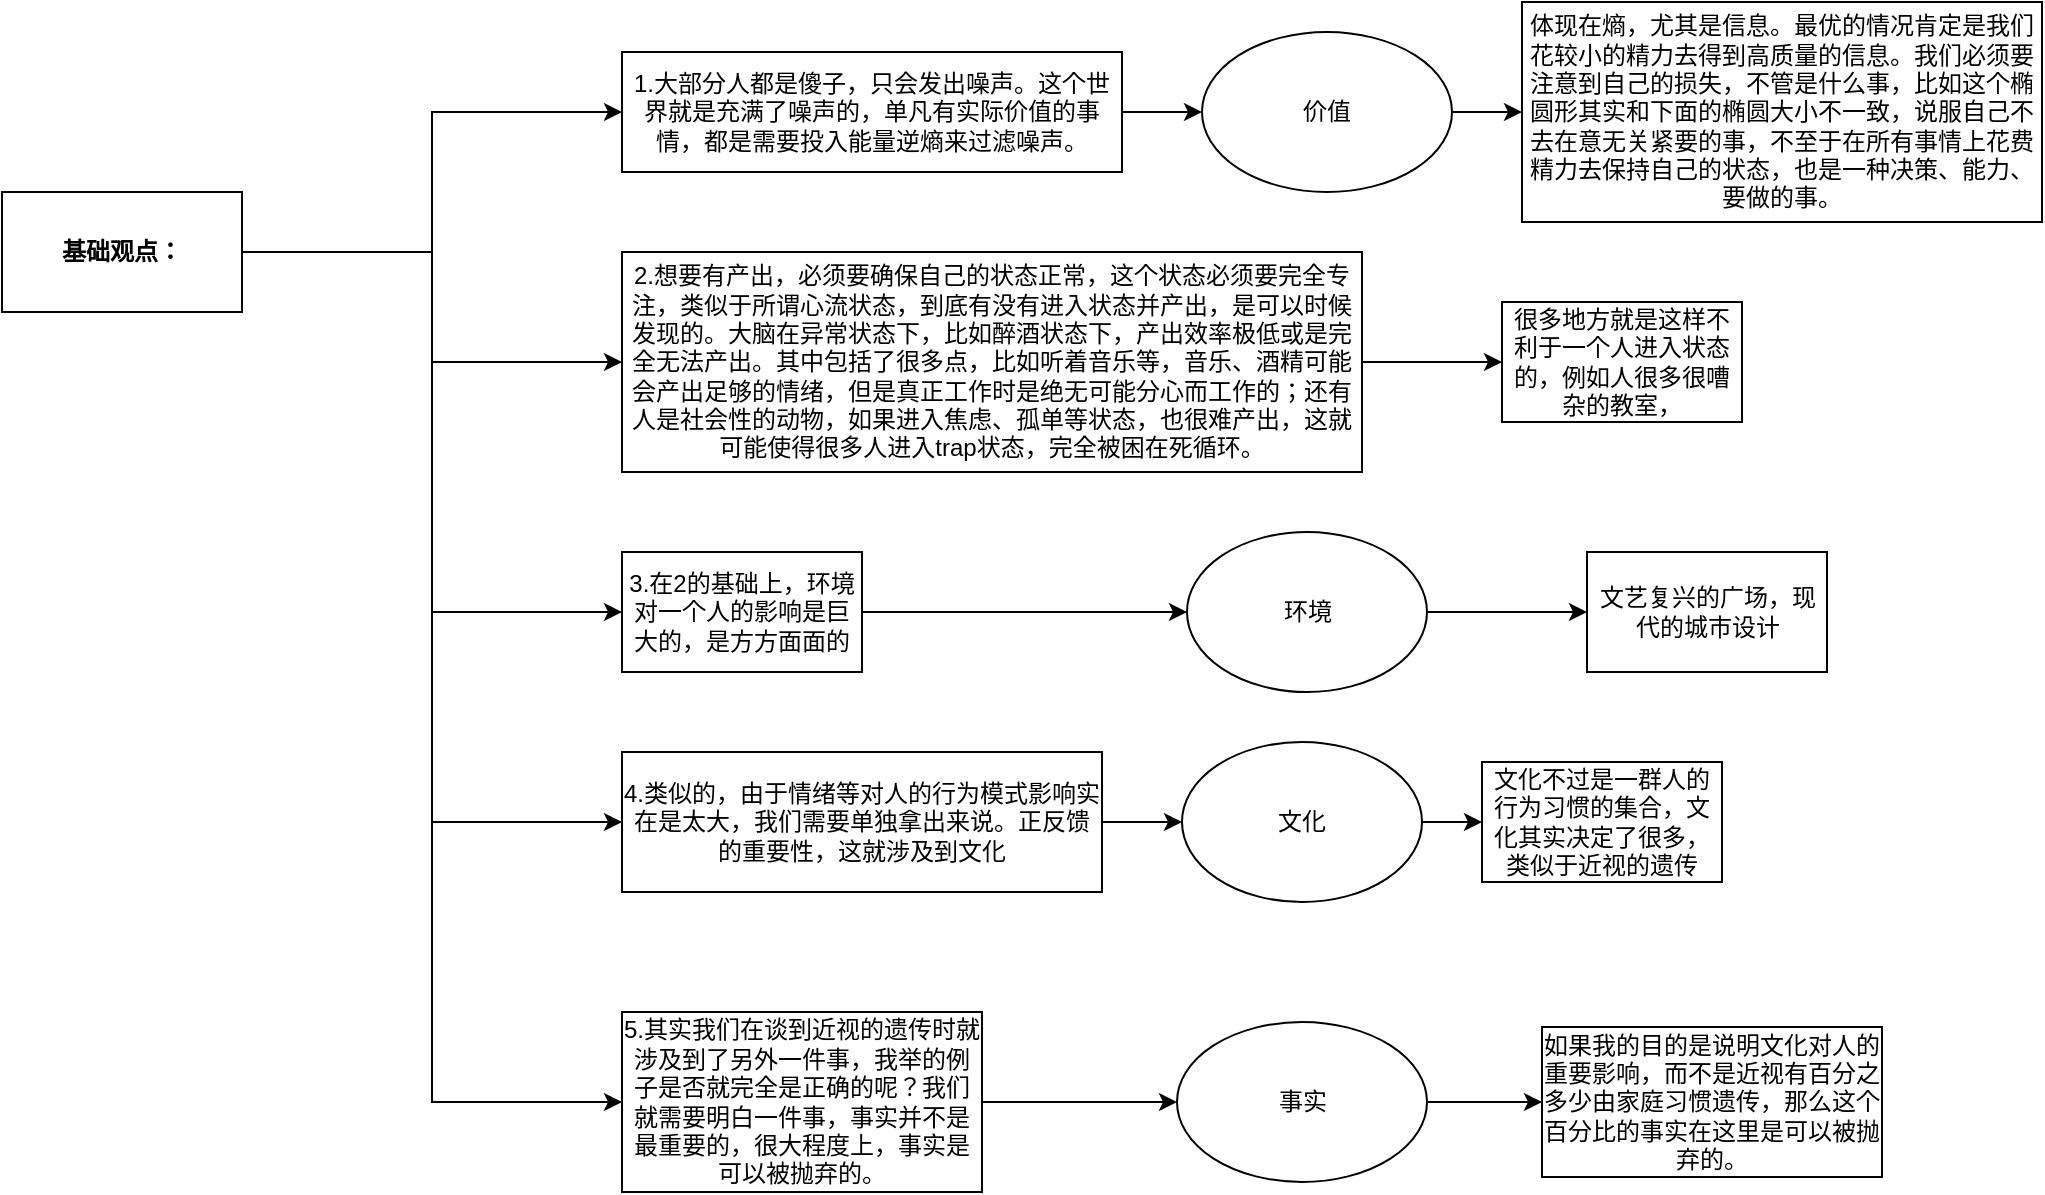 <mxfile version="28.0.4">
  <diagram name="第 1 页" id="YcRGMQ_0SHcng3cSIZfP">
    <mxGraphModel dx="946" dy="610" grid="1" gridSize="10" guides="1" tooltips="1" connect="1" arrows="1" fold="1" page="1" pageScale="1" pageWidth="827" pageHeight="1169" math="0" shadow="0">
      <root>
        <mxCell id="0" />
        <mxCell id="1" parent="0" />
        <mxCell id="4lnjzUIy2zLyvLKxupwj-3" value="" style="edgeStyle=orthogonalEdgeStyle;rounded=0;orthogonalLoop=1;jettySize=auto;html=1;entryX=0;entryY=0.5;entryDx=0;entryDy=0;" parent="1" source="4lnjzUIy2zLyvLKxupwj-1" target="4lnjzUIy2zLyvLKxupwj-2" edge="1">
          <mxGeometry relative="1" as="geometry" />
        </mxCell>
        <mxCell id="oZSHkCUPdxqQXdslWINK-2" style="edgeStyle=orthogonalEdgeStyle;rounded=0;orthogonalLoop=1;jettySize=auto;html=1;exitX=1;exitY=0.5;exitDx=0;exitDy=0;" parent="1" source="4lnjzUIy2zLyvLKxupwj-1" target="oZSHkCUPdxqQXdslWINK-1" edge="1">
          <mxGeometry relative="1" as="geometry" />
        </mxCell>
        <mxCell id="aIgStcMQdL6kKD9h4HdD-2" value="" style="edgeStyle=orthogonalEdgeStyle;rounded=0;orthogonalLoop=1;jettySize=auto;html=1;entryX=0;entryY=0.5;entryDx=0;entryDy=0;" edge="1" parent="1" source="4lnjzUIy2zLyvLKxupwj-1" target="aIgStcMQdL6kKD9h4HdD-1">
          <mxGeometry relative="1" as="geometry" />
        </mxCell>
        <mxCell id="aIgStcMQdL6kKD9h4HdD-6" value="" style="edgeStyle=orthogonalEdgeStyle;rounded=0;orthogonalLoop=1;jettySize=auto;html=1;entryX=0;entryY=0.5;entryDx=0;entryDy=0;" edge="1" parent="1" source="4lnjzUIy2zLyvLKxupwj-1" target="aIgStcMQdL6kKD9h4HdD-5">
          <mxGeometry relative="1" as="geometry" />
        </mxCell>
        <mxCell id="aIgStcMQdL6kKD9h4HdD-15" style="edgeStyle=orthogonalEdgeStyle;rounded=0;orthogonalLoop=1;jettySize=auto;html=1;entryX=0;entryY=0.5;entryDx=0;entryDy=0;" edge="1" parent="1" source="4lnjzUIy2zLyvLKxupwj-1" target="aIgStcMQdL6kKD9h4HdD-14">
          <mxGeometry relative="1" as="geometry" />
        </mxCell>
        <mxCell id="4lnjzUIy2zLyvLKxupwj-1" value="&lt;b&gt;基础观点：&lt;/b&gt;" style="rounded=0;whiteSpace=wrap;html=1;" parent="1" vertex="1">
          <mxGeometry x="110" y="320" width="120" height="60" as="geometry" />
        </mxCell>
        <mxCell id="aIgStcMQdL6kKD9h4HdD-25" value="" style="edgeStyle=orthogonalEdgeStyle;rounded=0;orthogonalLoop=1;jettySize=auto;html=1;" edge="1" parent="1" source="4lnjzUIy2zLyvLKxupwj-2" target="aIgStcMQdL6kKD9h4HdD-24">
          <mxGeometry relative="1" as="geometry" />
        </mxCell>
        <mxCell id="4lnjzUIy2zLyvLKxupwj-2" value="1.大部分人都是傻子，只会发出噪声。这个世界就是充满了噪声的，单凡有实际价值的事情，都是需要投入能量逆熵来过滤噪声。" style="whiteSpace=wrap;html=1;rounded=0;" parent="1" vertex="1">
          <mxGeometry x="420" y="250" width="250" height="60" as="geometry" />
        </mxCell>
        <mxCell id="aIgStcMQdL6kKD9h4HdD-4" value="" style="edgeStyle=orthogonalEdgeStyle;rounded=0;orthogonalLoop=1;jettySize=auto;html=1;" edge="1" parent="1" source="oZSHkCUPdxqQXdslWINK-1" target="aIgStcMQdL6kKD9h4HdD-3">
          <mxGeometry relative="1" as="geometry" />
        </mxCell>
        <mxCell id="oZSHkCUPdxqQXdslWINK-1" value="2.想要有产出，必须要确保自己的状态正常，这个状态必须要完全专注，类似于所谓心流状态，到底有没有进入状态并产出，是可以时候发现的。大脑在异常状态下，比如醉酒状态下，产出效率极低或是完全无法产出。其中包括了很多点，比如听着音乐等，音乐、酒精可能会产出足够的情绪，但是真正工作时是绝无可能分心而工作的；还有人是社会性的动物，如果进入焦虑、孤单等状态，也很难产出，这就可能使得很多人进入trap状态，完全被困在死循环。" style="rounded=0;whiteSpace=wrap;html=1;" parent="1" vertex="1">
          <mxGeometry x="420" y="350" width="370" height="110" as="geometry" />
        </mxCell>
        <mxCell id="aIgStcMQdL6kKD9h4HdD-19" value="" style="edgeStyle=orthogonalEdgeStyle;rounded=0;orthogonalLoop=1;jettySize=auto;html=1;" edge="1" parent="1" source="aIgStcMQdL6kKD9h4HdD-1" target="aIgStcMQdL6kKD9h4HdD-18">
          <mxGeometry relative="1" as="geometry" />
        </mxCell>
        <mxCell id="aIgStcMQdL6kKD9h4HdD-1" value="3.在2的基础上，环境对一个人的影响是巨大的，是方方面面的" style="whiteSpace=wrap;html=1;rounded=0;" vertex="1" parent="1">
          <mxGeometry x="420" y="500" width="120" height="60" as="geometry" />
        </mxCell>
        <mxCell id="aIgStcMQdL6kKD9h4HdD-3" value="很多地方就是这样不利于一个人进入状态的，例如人很多很嘈杂的教室，" style="whiteSpace=wrap;html=1;rounded=0;" vertex="1" parent="1">
          <mxGeometry x="860" y="375" width="120" height="60" as="geometry" />
        </mxCell>
        <mxCell id="aIgStcMQdL6kKD9h4HdD-11" value="" style="edgeStyle=orthogonalEdgeStyle;rounded=0;orthogonalLoop=1;jettySize=auto;html=1;" edge="1" parent="1" source="aIgStcMQdL6kKD9h4HdD-5" target="aIgStcMQdL6kKD9h4HdD-9">
          <mxGeometry relative="1" as="geometry" />
        </mxCell>
        <mxCell id="aIgStcMQdL6kKD9h4HdD-5" value="4.类似的，由于情绪等对人的行为模式影响实在是太大，我们需要单独拿出来说。正反馈的重要性，这就涉及到文化" style="whiteSpace=wrap;html=1;rounded=0;" vertex="1" parent="1">
          <mxGeometry x="420" y="600" width="240" height="70" as="geometry" />
        </mxCell>
        <mxCell id="aIgStcMQdL6kKD9h4HdD-13" value="" style="edgeStyle=orthogonalEdgeStyle;rounded=0;orthogonalLoop=1;jettySize=auto;html=1;" edge="1" parent="1" source="aIgStcMQdL6kKD9h4HdD-9" target="aIgStcMQdL6kKD9h4HdD-12">
          <mxGeometry relative="1" as="geometry" />
        </mxCell>
        <mxCell id="aIgStcMQdL6kKD9h4HdD-9" value="文化" style="ellipse;whiteSpace=wrap;html=1;" vertex="1" parent="1">
          <mxGeometry x="700" y="595" width="120" height="80" as="geometry" />
        </mxCell>
        <mxCell id="aIgStcMQdL6kKD9h4HdD-12" value="文化不过是一群人的行为习惯的集合，文化其实决定了很多，类似于近视的遗传" style="whiteSpace=wrap;html=1;" vertex="1" parent="1">
          <mxGeometry x="850" y="605" width="120" height="60" as="geometry" />
        </mxCell>
        <mxCell id="aIgStcMQdL6kKD9h4HdD-17" value="" style="edgeStyle=orthogonalEdgeStyle;rounded=0;orthogonalLoop=1;jettySize=auto;html=1;" edge="1" parent="1" source="aIgStcMQdL6kKD9h4HdD-14" target="aIgStcMQdL6kKD9h4HdD-16">
          <mxGeometry relative="1" as="geometry" />
        </mxCell>
        <mxCell id="aIgStcMQdL6kKD9h4HdD-14" value="5.其实我们在谈到近视的遗传时就涉及到了另外一件事，我举的例子是否就完全是正确的呢？我们就需要明白一件事，事实并不是最重要的，很大程度上，事实是可以被抛弃的。" style="rounded=0;whiteSpace=wrap;html=1;" vertex="1" parent="1">
          <mxGeometry x="420" y="730" width="180" height="90" as="geometry" />
        </mxCell>
        <mxCell id="aIgStcMQdL6kKD9h4HdD-21" value="" style="edgeStyle=orthogonalEdgeStyle;rounded=0;orthogonalLoop=1;jettySize=auto;html=1;" edge="1" parent="1" source="aIgStcMQdL6kKD9h4HdD-16" target="aIgStcMQdL6kKD9h4HdD-20">
          <mxGeometry relative="1" as="geometry" />
        </mxCell>
        <mxCell id="aIgStcMQdL6kKD9h4HdD-16" value="事实" style="ellipse;whiteSpace=wrap;html=1;rounded=0;" vertex="1" parent="1">
          <mxGeometry x="697.5" y="735" width="125" height="80" as="geometry" />
        </mxCell>
        <mxCell id="aIgStcMQdL6kKD9h4HdD-23" value="" style="edgeStyle=orthogonalEdgeStyle;rounded=0;orthogonalLoop=1;jettySize=auto;html=1;" edge="1" parent="1" source="aIgStcMQdL6kKD9h4HdD-18" target="aIgStcMQdL6kKD9h4HdD-22">
          <mxGeometry relative="1" as="geometry" />
        </mxCell>
        <mxCell id="aIgStcMQdL6kKD9h4HdD-18" value="环境" style="ellipse;whiteSpace=wrap;html=1;rounded=0;" vertex="1" parent="1">
          <mxGeometry x="702.5" y="490" width="120" height="80" as="geometry" />
        </mxCell>
        <mxCell id="aIgStcMQdL6kKD9h4HdD-20" value="如果我的目的是说明文化对人的重要影响，而不是近视有百分之多少由家庭习惯遗传，那么这个百分比的事实在这里是可以被抛弃的。" style="whiteSpace=wrap;html=1;rounded=0;" vertex="1" parent="1">
          <mxGeometry x="880" y="737.5" width="170" height="75" as="geometry" />
        </mxCell>
        <mxCell id="aIgStcMQdL6kKD9h4HdD-22" value="文艺复兴的广场，现代的城市设计" style="whiteSpace=wrap;html=1;rounded=0;" vertex="1" parent="1">
          <mxGeometry x="902.5" y="500" width="120" height="60" as="geometry" />
        </mxCell>
        <mxCell id="aIgStcMQdL6kKD9h4HdD-27" value="" style="edgeStyle=orthogonalEdgeStyle;rounded=0;orthogonalLoop=1;jettySize=auto;html=1;" edge="1" parent="1" source="aIgStcMQdL6kKD9h4HdD-24" target="aIgStcMQdL6kKD9h4HdD-26">
          <mxGeometry relative="1" as="geometry" />
        </mxCell>
        <mxCell id="aIgStcMQdL6kKD9h4HdD-24" value="价值" style="ellipse;whiteSpace=wrap;html=1;rounded=0;" vertex="1" parent="1">
          <mxGeometry x="710" y="240" width="125" height="80" as="geometry" />
        </mxCell>
        <mxCell id="aIgStcMQdL6kKD9h4HdD-26" value="体现在熵，尤其是信息。最优的情况肯定是我们花较小的精力去得到高质量的信息。我们必须要注意到自己的损失，不管是什么事，比如这个椭圆形其实和下面的椭圆大小不一致，说服自己不去在意无关紧要的事，不至于在所有事情上花费精力去保持自己的状态，也是一种决策、能力、要做的事。" style="whiteSpace=wrap;html=1;rounded=0;" vertex="1" parent="1">
          <mxGeometry x="870" y="225" width="260" height="110" as="geometry" />
        </mxCell>
      </root>
    </mxGraphModel>
  </diagram>
</mxfile>
